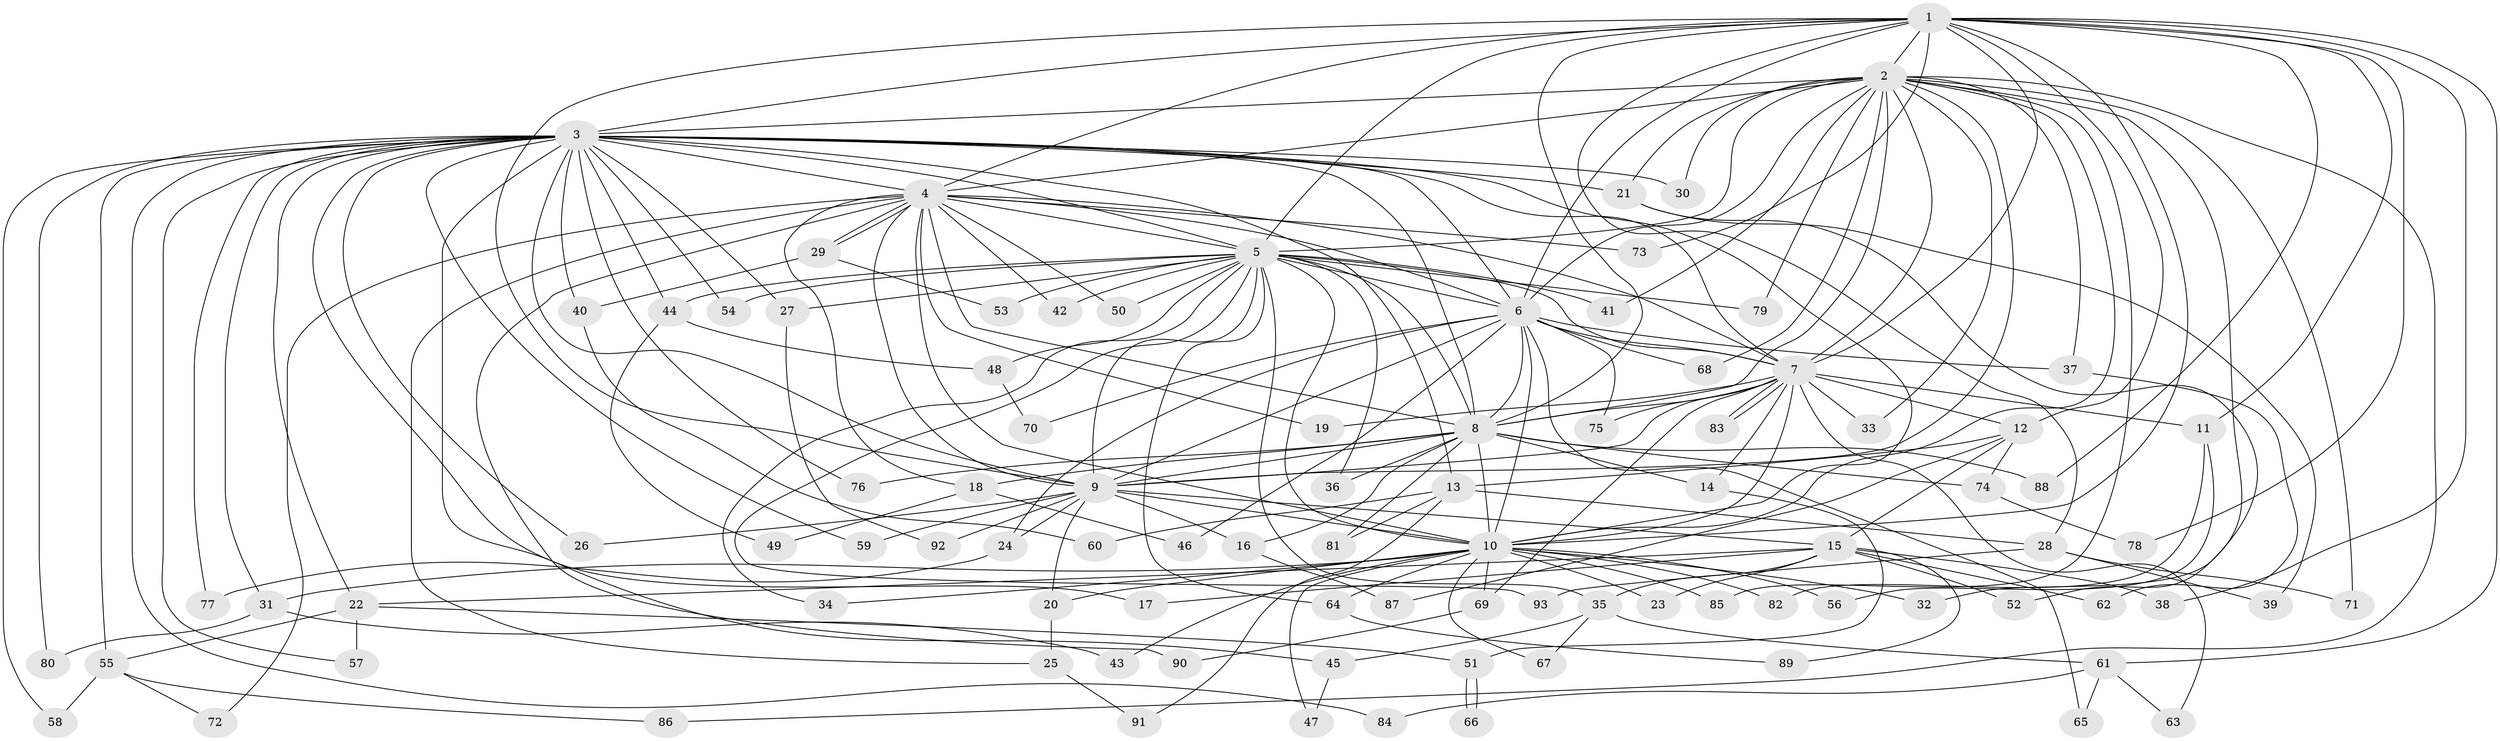 // Generated by graph-tools (version 1.1) at 2025/25/03/09/25 03:25:48]
// undirected, 93 vertices, 211 edges
graph export_dot {
graph [start="1"]
  node [color=gray90,style=filled];
  1;
  2;
  3;
  4;
  5;
  6;
  7;
  8;
  9;
  10;
  11;
  12;
  13;
  14;
  15;
  16;
  17;
  18;
  19;
  20;
  21;
  22;
  23;
  24;
  25;
  26;
  27;
  28;
  29;
  30;
  31;
  32;
  33;
  34;
  35;
  36;
  37;
  38;
  39;
  40;
  41;
  42;
  43;
  44;
  45;
  46;
  47;
  48;
  49;
  50;
  51;
  52;
  53;
  54;
  55;
  56;
  57;
  58;
  59;
  60;
  61;
  62;
  63;
  64;
  65;
  66;
  67;
  68;
  69;
  70;
  71;
  72;
  73;
  74;
  75;
  76;
  77;
  78;
  79;
  80;
  81;
  82;
  83;
  84;
  85;
  86;
  87;
  88;
  89;
  90;
  91;
  92;
  93;
  1 -- 2;
  1 -- 3;
  1 -- 4;
  1 -- 5;
  1 -- 6;
  1 -- 7;
  1 -- 8;
  1 -- 9;
  1 -- 10;
  1 -- 11;
  1 -- 12;
  1 -- 28;
  1 -- 38;
  1 -- 61;
  1 -- 73;
  1 -- 78;
  1 -- 88;
  2 -- 3;
  2 -- 4;
  2 -- 5;
  2 -- 6;
  2 -- 7;
  2 -- 8;
  2 -- 9;
  2 -- 10;
  2 -- 21;
  2 -- 30;
  2 -- 32;
  2 -- 33;
  2 -- 37;
  2 -- 41;
  2 -- 68;
  2 -- 71;
  2 -- 79;
  2 -- 85;
  2 -- 86;
  3 -- 4;
  3 -- 5;
  3 -- 6;
  3 -- 7;
  3 -- 8;
  3 -- 9;
  3 -- 10;
  3 -- 13;
  3 -- 17;
  3 -- 21;
  3 -- 22;
  3 -- 26;
  3 -- 27;
  3 -- 30;
  3 -- 31;
  3 -- 40;
  3 -- 44;
  3 -- 45;
  3 -- 54;
  3 -- 55;
  3 -- 57;
  3 -- 58;
  3 -- 59;
  3 -- 76;
  3 -- 77;
  3 -- 80;
  3 -- 84;
  4 -- 5;
  4 -- 6;
  4 -- 7;
  4 -- 8;
  4 -- 9;
  4 -- 10;
  4 -- 18;
  4 -- 19;
  4 -- 25;
  4 -- 29;
  4 -- 29;
  4 -- 42;
  4 -- 50;
  4 -- 72;
  4 -- 73;
  4 -- 90;
  5 -- 6;
  5 -- 7;
  5 -- 8;
  5 -- 9;
  5 -- 10;
  5 -- 27;
  5 -- 34;
  5 -- 35;
  5 -- 36;
  5 -- 41;
  5 -- 42;
  5 -- 44;
  5 -- 48;
  5 -- 50;
  5 -- 53;
  5 -- 54;
  5 -- 64;
  5 -- 79;
  5 -- 93;
  6 -- 7;
  6 -- 8;
  6 -- 9;
  6 -- 10;
  6 -- 24;
  6 -- 37;
  6 -- 46;
  6 -- 65;
  6 -- 68;
  6 -- 70;
  6 -- 75;
  7 -- 8;
  7 -- 9;
  7 -- 10;
  7 -- 11;
  7 -- 12;
  7 -- 14;
  7 -- 19;
  7 -- 33;
  7 -- 63;
  7 -- 69;
  7 -- 75;
  7 -- 83;
  7 -- 83;
  8 -- 9;
  8 -- 10;
  8 -- 14;
  8 -- 16;
  8 -- 18;
  8 -- 36;
  8 -- 74;
  8 -- 76;
  8 -- 81;
  8 -- 88;
  9 -- 10;
  9 -- 15;
  9 -- 16;
  9 -- 20;
  9 -- 24;
  9 -- 26;
  9 -- 59;
  9 -- 92;
  10 -- 20;
  10 -- 23;
  10 -- 31;
  10 -- 32;
  10 -- 34;
  10 -- 43;
  10 -- 47;
  10 -- 56;
  10 -- 64;
  10 -- 67;
  10 -- 69;
  10 -- 82;
  10 -- 85;
  11 -- 56;
  11 -- 82;
  12 -- 13;
  12 -- 15;
  12 -- 74;
  12 -- 87;
  13 -- 28;
  13 -- 60;
  13 -- 81;
  13 -- 91;
  14 -- 51;
  15 -- 17;
  15 -- 22;
  15 -- 23;
  15 -- 35;
  15 -- 38;
  15 -- 52;
  15 -- 62;
  15 -- 89;
  16 -- 87;
  18 -- 46;
  18 -- 49;
  20 -- 25;
  21 -- 39;
  21 -- 52;
  22 -- 51;
  22 -- 55;
  22 -- 57;
  24 -- 77;
  25 -- 91;
  27 -- 92;
  28 -- 39;
  28 -- 71;
  28 -- 93;
  29 -- 40;
  29 -- 53;
  31 -- 43;
  31 -- 80;
  35 -- 45;
  35 -- 61;
  35 -- 67;
  37 -- 62;
  40 -- 60;
  44 -- 48;
  44 -- 49;
  45 -- 47;
  48 -- 70;
  51 -- 66;
  51 -- 66;
  55 -- 58;
  55 -- 72;
  55 -- 86;
  61 -- 63;
  61 -- 65;
  61 -- 84;
  64 -- 89;
  69 -- 90;
  74 -- 78;
}
